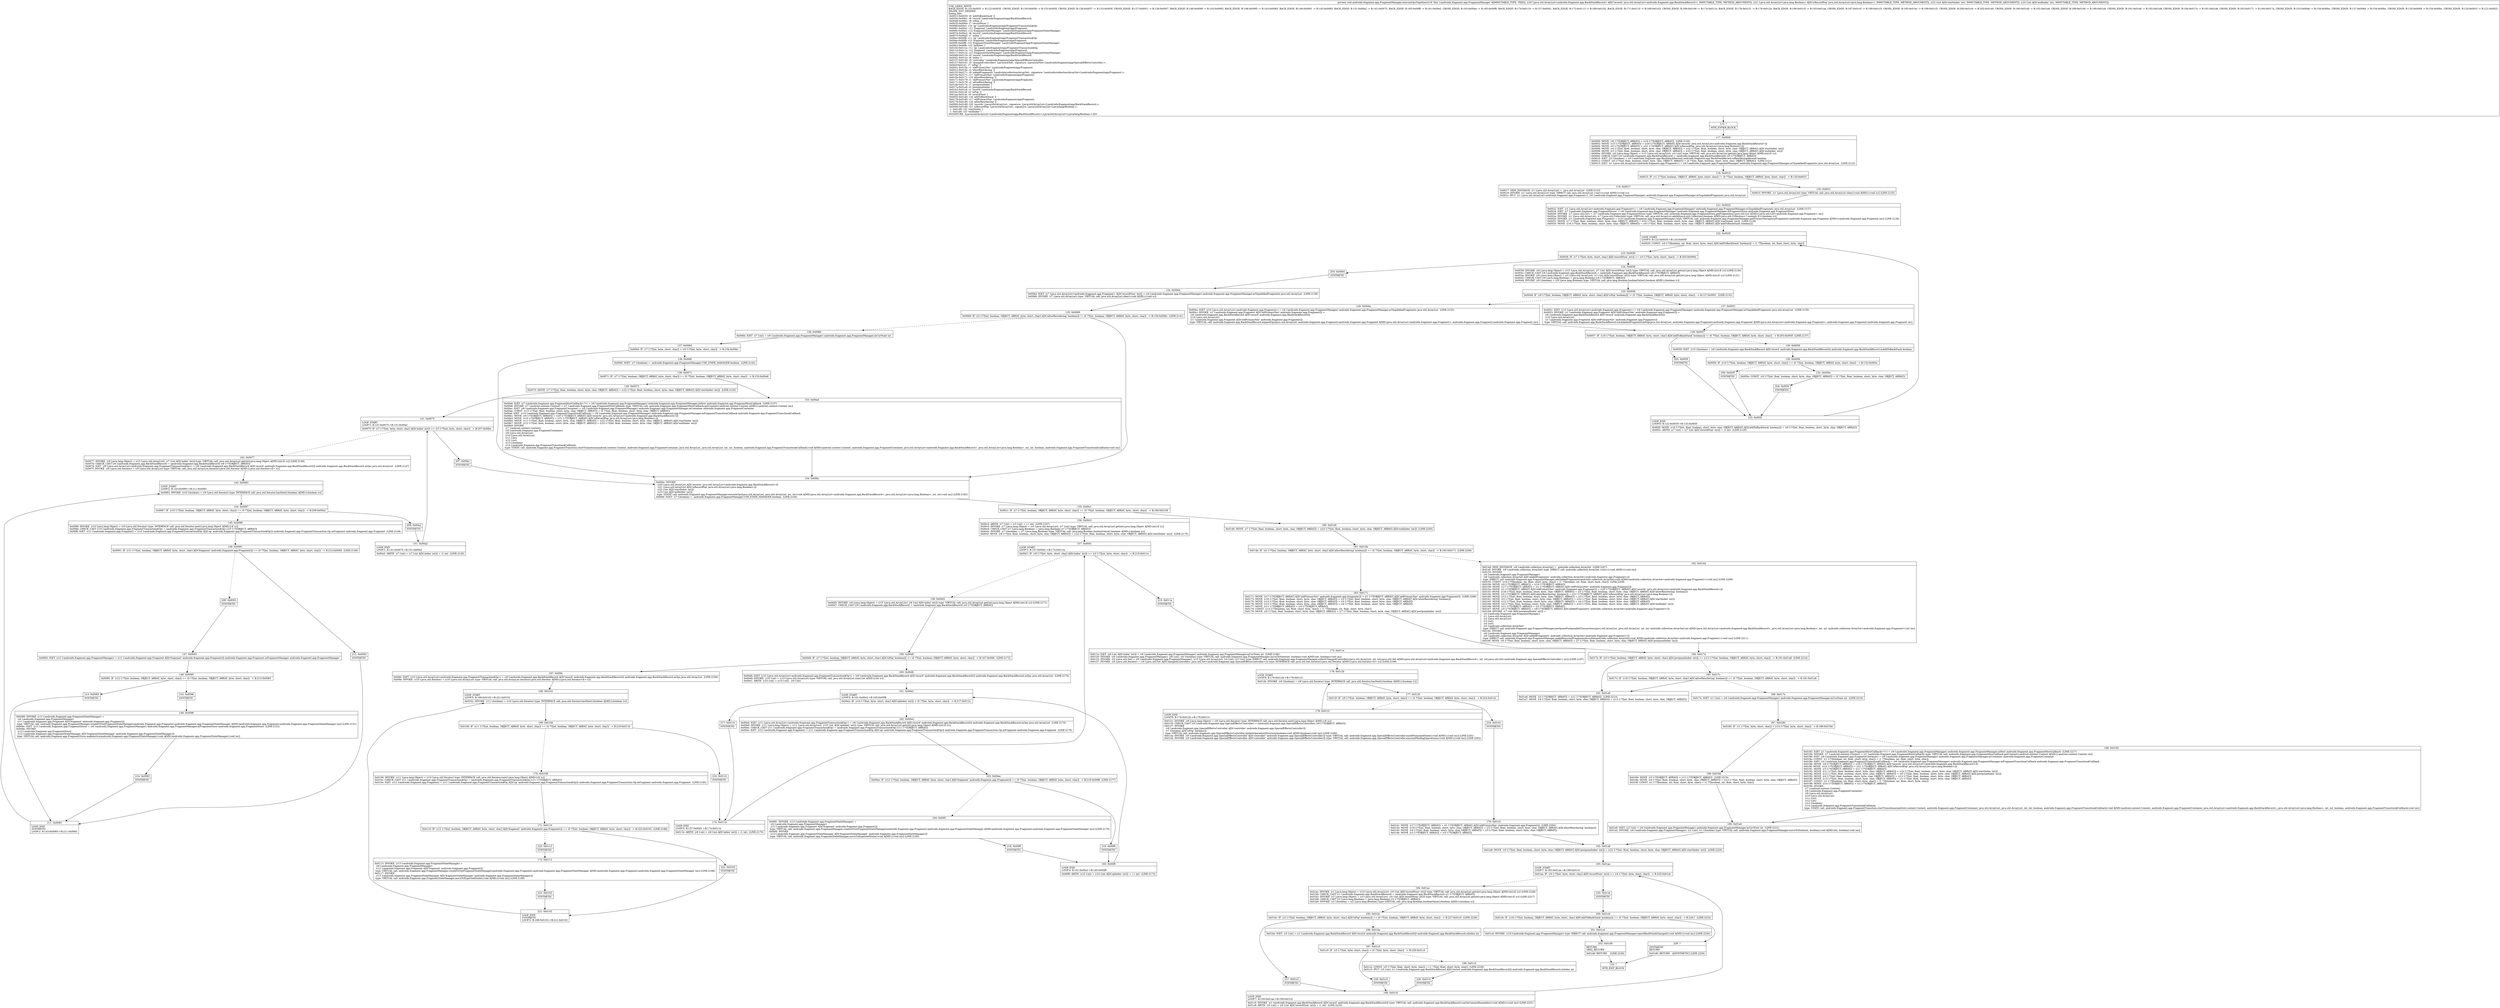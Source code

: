 digraph "CFG forandroidx.fragment.app.FragmentManager.executeOpsTogether(Ljava\/util\/ArrayList;Ljava\/util\/ArrayList;II)V" {
Node_115 [shape=record,label="{115\:\ ?|MTH_ENTER_BLOCK\l}"];
Node_117 [shape=record,label="{117\:\ 0x0000|0x0000: MOVE  (r6 I:??[OBJECT, ARRAY]) = (r19 I:??[OBJECT, ARRAY])  (LINE:2120)\l0x0002: MOVE  (r15 I:??[OBJECT, ARRAY]) = (r20 I:??[OBJECT, ARRAY] A[D('records' java.util.ArrayList\<androidx.fragment.app.BackStackRecord\>)]) \l0x0004: MOVE  (r5 I:??[OBJECT, ARRAY]) = (r21 I:??[OBJECT, ARRAY] A[D('isRecordPop' java.util.ArrayList\<java.lang.Boolean\>)]) \l0x0006: MOVE  (r4 I:??[int, float, boolean, short, byte, char, OBJECT, ARRAY]) = (r22 I:??[int, float, boolean, short, byte, char, OBJECT, ARRAY] A[D('startIndex' int)]) \l0x0008: MOVE  (r3 I:??[int, float, boolean, short, byte, char, OBJECT, ARRAY]) = (r23 I:??[int, float, boolean, short, byte, char, OBJECT, ARRAY] A[D('endIndex' int)]) \l0x000a: INVOKE  (r0 I:java.lang.Object) = (r15 I:java.util.ArrayList), (r4 I:int) type: VIRTUAL call: java.util.ArrayList.get(int):java.lang.Object A[MD:(int):E (c)]\l0x000e: CHECK_CAST (r0 I:androidx.fragment.app.BackStackRecord) = (androidx.fragment.app.BackStackRecord) (r0 I:??[OBJECT, ARRAY]) \l0x0010: IGET  (r2 I:boolean) = (r0 I:androidx.fragment.app.BackStackRecord) androidx.fragment.app.BackStackRecord.mReorderingAllowed boolean \l0x0012: CONST  (r0 I:??[int, float, boolean, short, byte, char, OBJECT, ARRAY]) = (0 ??[int, float, boolean, short, byte, char, OBJECT, ARRAY])  (LINE:2121)\l0x0013: IGET  (r1 I:java.util.ArrayList\<androidx.fragment.app.Fragment\>) = (r6 I:androidx.fragment.app.FragmentManager) androidx.fragment.app.FragmentManager.mTmpAddedFragments java.util.ArrayList  (LINE:2122)\l}"];
Node_118 [shape=record,label="{118\:\ 0x0015|0x0015: IF  (r1 I:??[int, boolean, OBJECT, ARRAY, byte, short, char]) != (0 ??[int, boolean, OBJECT, ARRAY, byte, short, char])  \-\> B:120:0x001f \l}"];
Node_119 [shape=record,label="{119\:\ 0x0017|0x0017: NEW_INSTANCE  (r1 I:java.util.ArrayList) =  java.util.ArrayList  (LINE:2123)\l0x0019: INVOKE  (r1 I:java.util.ArrayList) type: DIRECT call: java.util.ArrayList.\<init\>():void A[MD:():void (c)]\l0x001c: IPUT  (r1 I:java.util.ArrayList\<androidx.fragment.app.Fragment\>), (r6 I:androidx.fragment.app.FragmentManager) androidx.fragment.app.FragmentManager.mTmpAddedFragments java.util.ArrayList \l}"];
Node_121 [shape=record,label="{121\:\ 0x0022|0x0022: IGET  (r1 I:java.util.ArrayList\<androidx.fragment.app.Fragment\>) = (r6 I:androidx.fragment.app.FragmentManager) androidx.fragment.app.FragmentManager.mTmpAddedFragments java.util.ArrayList  (LINE:2127)\l0x0024: IGET  (r7 I:androidx.fragment.app.FragmentStore) = (r6 I:androidx.fragment.app.FragmentManager) androidx.fragment.app.FragmentManager.mFragmentStore androidx.fragment.app.FragmentStore \l0x0026: INVOKE  (r7 I:java.util.List) = (r7 I:androidx.fragment.app.FragmentStore) type: VIRTUAL call: androidx.fragment.app.FragmentStore.getFragments():java.util.List A[MD:():java.util.List\<androidx.fragment.app.Fragment\> (m)]\l0x002a: INVOKE  (r1 I:java.util.ArrayList), (r7 I:java.util.Collection) type: VIRTUAL call: java.util.ArrayList.addAll(java.util.Collection):boolean A[MD:(java.util.Collection\<? extends E\>):boolean (c)]\l0x002d: INVOKE  (r1 I:androidx.fragment.app.Fragment) = (r19 I:androidx.fragment.app.FragmentManager) type: VIRTUAL call: androidx.fragment.app.FragmentManager.getPrimaryNavigationFragment():androidx.fragment.app.Fragment A[MD:():androidx.fragment.app.Fragment (m)] (LINE:2128)\l0x0031: MOVE  (r7 I:??[int, float, boolean, short, byte, char, OBJECT, ARRAY]) = (r22 I:??[int, float, boolean, short, byte, char, OBJECT, ARRAY] A[D('startIndex' int)])  (LINE:2129)\l0x0033: MOVE  (r16 I:??[int, float, boolean, short, byte, char, OBJECT, ARRAY]) = (r0 I:??[int, float, boolean, short, byte, char, OBJECT, ARRAY] A[D('addToBackStack' boolean)]) \l}"];
Node_122 [shape=record,label="{122\:\ 0x0035|LOOP_START\lLOOP:0: B:122:0x0035\-\>B:133:0x005f\l|0x0035: CONST  (r0 I:??[boolean, int, float, short, byte, char] A[D('addToBackStack' boolean)]) = (1 ??[boolean, int, float, short, byte, char]) \l}"];
Node_123 [shape=record,label="{123\:\ 0x0036|0x0036: IF  (r7 I:??[int, byte, short, char] A[D('recordNum' int)]) \>= (r3 I:??[int, byte, short, char])  \-\> B:203:0x0064 \l}"];
Node_124 [shape=record,label="{124\:\ 0x0038|0x0038: INVOKE  (r8 I:java.lang.Object) = (r15 I:java.util.ArrayList), (r7 I:int A[D('recordNum' int)]) type: VIRTUAL call: java.util.ArrayList.get(int):java.lang.Object A[MD:(int):E (c)] (LINE:2130)\l0x003c: CHECK_CAST (r8 I:androidx.fragment.app.BackStackRecord) = (androidx.fragment.app.BackStackRecord) (r8 I:??[OBJECT, ARRAY]) \l0x003e: INVOKE  (r9 I:java.lang.Object) = (r5 I:java.util.ArrayList), (r7 I:int A[D('recordNum' int)]) type: VIRTUAL call: java.util.ArrayList.get(int):java.lang.Object A[MD:(int):E (c)] (LINE:2131)\l0x0042: CHECK_CAST (r9 I:java.lang.Boolean) = (java.lang.Boolean) (r9 I:??[OBJECT, ARRAY]) \l0x0044: INVOKE  (r9 I:boolean) = (r9 I:java.lang.Boolean) type: VIRTUAL call: java.lang.Boolean.booleanValue():boolean A[MD:():boolean (c)]\l}"];
Node_125 [shape=record,label="{125\:\ 0x0048|0x0048: IF  (r9 I:??[int, boolean, OBJECT, ARRAY, byte, short, char] A[D('isPop' boolean)]) != (0 ??[int, boolean, OBJECT, ARRAY, byte, short, char])  \-\> B:127:0x0051  (LINE:2132)\l}"];
Node_126 [shape=record,label="{126\:\ 0x004a|0x004a: IGET  (r10 I:java.util.ArrayList\<androidx.fragment.app.Fragment\>) = (r6 I:androidx.fragment.app.FragmentManager) androidx.fragment.app.FragmentManager.mTmpAddedFragments java.util.ArrayList  (LINE:2133)\l0x004c: INVOKE  (r1 I:androidx.fragment.app.Fragment A[D('oldPrimaryNav' androidx.fragment.app.Fragment)]) = \l  (r8 I:androidx.fragment.app.BackStackRecord A[D('record' androidx.fragment.app.BackStackRecord)])\l  (r10 I:java.util.ArrayList)\l  (r1 I:androidx.fragment.app.Fragment A[D('oldPrimaryNav' androidx.fragment.app.Fragment)])\l type: VIRTUAL call: androidx.fragment.app.BackStackRecord.expandOps(java.util.ArrayList, androidx.fragment.app.Fragment):androidx.fragment.app.Fragment A[MD:(java.util.ArrayList\<androidx.fragment.app.Fragment\>, androidx.fragment.app.Fragment):androidx.fragment.app.Fragment (m)]\l}"];
Node_128 [shape=record,label="{128\:\ 0x0057|0x0057: IF  (r16 I:??[int, boolean, OBJECT, ARRAY, byte, short, char] A[D('addToBackStack' boolean)]) != (0 ??[int, boolean, OBJECT, ARRAY, byte, short, char])  \-\> B:205:0x005f  (LINE:2137)\l}"];
Node_129 [shape=record,label="{129\:\ 0x0059|0x0059: IGET  (r10 I:boolean) = (r8 I:androidx.fragment.app.BackStackRecord A[D('record' androidx.fragment.app.BackStackRecord)]) androidx.fragment.app.BackStackRecord.mAddToBackStack boolean \l}"];
Node_130 [shape=record,label="{130\:\ 0x005b|0x005b: IF  (r10 I:??[int, boolean, OBJECT, ARRAY, byte, short, char]) == (0 ??[int, boolean, OBJECT, ARRAY, byte, short, char])  \-\> B:132:0x005e \l}"];
Node_132 [shape=record,label="{132\:\ 0x005e|0x005e: CONST  (r0 I:??[int, float, boolean, short, byte, char, OBJECT, ARRAY]) = (0 ??[int, float, boolean, short, byte, char, OBJECT, ARRAY]) \l}"];
Node_204 [shape=record,label="{204\:\ 0x005f|SYNTHETIC\l}"];
Node_133 [shape=record,label="{133\:\ 0x005f|LOOP_END\lLOOP:0: B:122:0x0035\-\>B:133:0x005f\l|0x005f: MOVE  (r16 I:??[int, float, boolean, short, byte, char, OBJECT, ARRAY] A[D('addToBackStack' boolean)]) = (r0 I:??[int, float, boolean, short, byte, char, OBJECT, ARRAY]) \l0x0061: ARITH  (r7 I:int) = (r7 I:int A[D('recordNum' int)]) + (1 int)  (LINE:2129)\l}"];
Node_206 [shape=record,label="{206\:\ 0x005f|SYNTHETIC\l}"];
Node_205 [shape=record,label="{205\:\ 0x005f|SYNTHETIC\l}"];
Node_127 [shape=record,label="{127\:\ 0x0051|0x0051: IGET  (r10 I:java.util.ArrayList\<androidx.fragment.app.Fragment\>) = (r6 I:androidx.fragment.app.FragmentManager) androidx.fragment.app.FragmentManager.mTmpAddedFragments java.util.ArrayList  (LINE:2135)\l0x0053: INVOKE  (r1 I:androidx.fragment.app.Fragment A[D('oldPrimaryNav' androidx.fragment.app.Fragment)]) = \l  (r8 I:androidx.fragment.app.BackStackRecord A[D('record' androidx.fragment.app.BackStackRecord)])\l  (r10 I:java.util.ArrayList)\l  (r1 I:androidx.fragment.app.Fragment A[D('oldPrimaryNav' androidx.fragment.app.Fragment)])\l type: VIRTUAL call: androidx.fragment.app.BackStackRecord.trackAddedFragmentsInPop(java.util.ArrayList, androidx.fragment.app.Fragment):androidx.fragment.app.Fragment A[MD:(java.util.ArrayList\<androidx.fragment.app.Fragment\>, androidx.fragment.app.Fragment):androidx.fragment.app.Fragment (m)]\l}"];
Node_203 [shape=record,label="{203\:\ 0x0064|SYNTHETIC\l}"];
Node_134 [shape=record,label="{134\:\ 0x0064|0x0064: IGET  (r7 I:java.util.ArrayList\<androidx.fragment.app.Fragment\> A[D('recordNum' int)]) = (r6 I:androidx.fragment.app.FragmentManager) androidx.fragment.app.FragmentManager.mTmpAddedFragments java.util.ArrayList  (LINE:2139)\l0x0066: INVOKE  (r7 I:java.util.ArrayList) type: VIRTUAL call: java.util.ArrayList.clear():void A[MD:():void (c)]\l}"];
Node_135 [shape=record,label="{135\:\ 0x0069|0x0069: IF  (r2 I:??[int, boolean, OBJECT, ARRAY, byte, short, char] A[D('allowReordering' boolean)]) != (0 ??[int, boolean, OBJECT, ARRAY, byte, short, char])  \-\> B:154:0x00bc  (LINE:2141)\l}"];
Node_136 [shape=record,label="{136\:\ 0x006b|0x006b: IGET  (r7 I:int) = (r6 I:androidx.fragment.app.FragmentManager) androidx.fragment.app.FragmentManager.mCurState int \l}"];
Node_137 [shape=record,label="{137\:\ 0x006d|0x006d: IF  (r7 I:??[int, byte, short, char]) \< (r0 I:??[int, byte, short, char])  \-\> B:154:0x00bc \l}"];
Node_138 [shape=record,label="{138\:\ 0x006f|0x006f: SGET  (r7 I:boolean) =  androidx.fragment.app.FragmentManager.USE_STATE_MANAGER boolean  (LINE:2142)\l}"];
Node_139 [shape=record,label="{139\:\ 0x0071|0x0071: IF  (r7 I:??[int, boolean, OBJECT, ARRAY, byte, short, char]) == (0 ??[int, boolean, OBJECT, ARRAY, byte, short, char])  \-\> B:153:0x00a6 \l}"];
Node_140 [shape=record,label="{140\:\ 0x0073|0x0073: MOVE  (r7 I:??[int, float, boolean, short, byte, char, OBJECT, ARRAY]) = (r22 I:??[int, float, boolean, short, byte, char, OBJECT, ARRAY] A[D('startIndex' int)])  (LINE:2145)\l}"];
Node_141 [shape=record,label="{141\:\ 0x0075|LOOP_START\lLOOP:1: B:141:0x0075\-\>B:151:0x00a2\l|0x0075: IF  (r7 I:??[int, byte, short, char] A[D('index' int)]) \>= (r3 I:??[int, byte, short, char])  \-\> B:207:0x00bc \l}"];
Node_142 [shape=record,label="{142\:\ 0x0077|0x0077: INVOKE  (r8 I:java.lang.Object) = (r15 I:java.util.ArrayList), (r7 I:int A[D('index' int)]) type: VIRTUAL call: java.util.ArrayList.get(int):java.lang.Object A[MD:(int):E (c)] (LINE:2146)\l0x007b: CHECK_CAST (r8 I:androidx.fragment.app.BackStackRecord) = (androidx.fragment.app.BackStackRecord) (r8 I:??[OBJECT, ARRAY]) \l0x007d: IGET  (r9 I:java.util.ArrayList\<androidx.fragment.app.FragmentTransaction$Op\>) = (r8 I:androidx.fragment.app.BackStackRecord A[D('record' androidx.fragment.app.BackStackRecord)]) androidx.fragment.app.BackStackRecord.mOps java.util.ArrayList  (LINE:2147)\l0x007f: INVOKE  (r9 I:java.util.Iterator) = (r9 I:java.util.ArrayList) type: VIRTUAL call: java.util.ArrayList.iterator():java.util.Iterator A[MD:():java.util.Iterator\<E\> (c)]\l}"];
Node_143 [shape=record,label="{143\:\ 0x0083|LOOP_START\lLOOP:2: B:143:0x0083\-\>B:211:0x0083\l|0x0083: INVOKE  (r10 I:boolean) = (r9 I:java.util.Iterator) type: INTERFACE call: java.util.Iterator.hasNext():boolean A[MD:():boolean (c)]\l}"];
Node_144 [shape=record,label="{144\:\ 0x0087|0x0087: IF  (r10 I:??[int, boolean, OBJECT, ARRAY, byte, short, char]) == (0 ??[int, boolean, OBJECT, ARRAY, byte, short, char])  \-\> B:209:0x00a2 \l}"];
Node_145 [shape=record,label="{145\:\ 0x0089|0x0089: INVOKE  (r10 I:java.lang.Object) = (r9 I:java.util.Iterator) type: INTERFACE call: java.util.Iterator.next():java.lang.Object A[MD:():E (c)]\l0x008d: CHECK_CAST (r10 I:androidx.fragment.app.FragmentTransaction$Op) = (androidx.fragment.app.FragmentTransaction$Op) (r10 I:??[OBJECT, ARRAY]) \l0x008f: IGET  (r11 I:androidx.fragment.app.Fragment) = (r10 I:androidx.fragment.app.FragmentTransaction$Op A[D('op' androidx.fragment.app.FragmentTransaction$Op)]) androidx.fragment.app.FragmentTransaction.Op.mFragment androidx.fragment.app.Fragment  (LINE:2148)\l}"];
Node_146 [shape=record,label="{146\:\ 0x0091|0x0091: IF  (r11 I:??[int, boolean, OBJECT, ARRAY, byte, short, char] A[D('fragment' androidx.fragment.app.Fragment)]) == (0 ??[int, boolean, OBJECT, ARRAY, byte, short, char])  \-\> B:212:0x0083  (LINE:2149)\l}"];
Node_208 [shape=record,label="{208\:\ 0x0093|SYNTHETIC\l}"];
Node_147 [shape=record,label="{147\:\ 0x0093|0x0093: IGET  (r12 I:androidx.fragment.app.FragmentManager) = (r11 I:androidx.fragment.app.Fragment A[D('fragment' androidx.fragment.app.Fragment)]) androidx.fragment.app.Fragment.mFragmentManager androidx.fragment.app.FragmentManager \l}"];
Node_148 [shape=record,label="{148\:\ 0x0095|0x0095: IF  (r12 I:??[int, boolean, OBJECT, ARRAY, byte, short, char]) == (0 ??[int, boolean, OBJECT, ARRAY, byte, short, char])  \-\> B:213:0x0083 \l}"];
Node_210 [shape=record,label="{210\:\ 0x0098|SYNTHETIC\l}"];
Node_149 [shape=record,label="{149\:\ 0x0098|0x0098: INVOKE  (r12 I:androidx.fragment.app.FragmentStateManager) = \l  (r6 I:androidx.fragment.app.FragmentManager)\l  (r11 I:androidx.fragment.app.Fragment A[D('fragment' androidx.fragment.app.Fragment)])\l type: VIRTUAL call: androidx.fragment.app.FragmentManager.createOrGetFragmentStateManager(androidx.fragment.app.Fragment):androidx.fragment.app.FragmentStateManager A[MD:(androidx.fragment.app.Fragment):androidx.fragment.app.FragmentStateManager (m)] (LINE:2151)\l0x009c: IGET  (r13 I:androidx.fragment.app.FragmentStore) = (r6 I:androidx.fragment.app.FragmentManager) androidx.fragment.app.FragmentManager.mFragmentStore androidx.fragment.app.FragmentStore  (LINE:2152)\l0x009e: INVOKE  \l  (r13 I:androidx.fragment.app.FragmentStore)\l  (r12 I:androidx.fragment.app.FragmentStateManager A[D('fragmentStateManager' androidx.fragment.app.FragmentStateManager)])\l type: VIRTUAL call: androidx.fragment.app.FragmentStore.makeActive(androidx.fragment.app.FragmentStateManager):void A[MD:(androidx.fragment.app.FragmentStateManager):void (m)]\l}"];
Node_214 [shape=record,label="{214\:\ 0x0083|SYNTHETIC\l}"];
Node_211 [shape=record,label="{211\:\ 0x0083|LOOP_END\lSYNTHETIC\lLOOP:2: B:143:0x0083\-\>B:211:0x0083\l}"];
Node_213 [shape=record,label="{213\:\ 0x0083|SYNTHETIC\l}"];
Node_212 [shape=record,label="{212\:\ 0x0083|SYNTHETIC\l}"];
Node_209 [shape=record,label="{209\:\ 0x00a2|SYNTHETIC\l}"];
Node_151 [shape=record,label="{151\:\ 0x00a2|LOOP_END\lLOOP:1: B:141:0x0075\-\>B:151:0x00a2\l|0x00a2: ARITH  (r7 I:int) = (r7 I:int A[D('index' int)]) + (1 int)  (LINE:2145)\l}"];
Node_207 [shape=record,label="{207\:\ 0x00bc|SYNTHETIC\l}"];
Node_153 [shape=record,label="{153\:\ 0x00a6|0x00a6: IGET  (r7 I:androidx.fragment.app.FragmentHostCallback\<?\>) = (r6 I:androidx.fragment.app.FragmentManager) androidx.fragment.app.FragmentManager.mHost androidx.fragment.app.FragmentHostCallback  (LINE:2157)\l0x00a8: INVOKE  (r7 I:android.content.Context) = (r7 I:androidx.fragment.app.FragmentHostCallback) type: VIRTUAL call: androidx.fragment.app.FragmentHostCallback.getContext():android.content.Context A[MD:():android.content.Context (m)]\l0x00ac: IGET  (r8 I:androidx.fragment.app.FragmentContainer) = (r6 I:androidx.fragment.app.FragmentManager) androidx.fragment.app.FragmentManager.mContainer androidx.fragment.app.FragmentContainer \l0x00ae: CONST  (r13 I:??[int, float, boolean, short, byte, char, OBJECT, ARRAY]) = (0 ??[int, float, boolean, short, byte, char, OBJECT, ARRAY]) \l0x00af: IGET  (r14 I:androidx.fragment.app.FragmentTransition$Callback) = (r6 I:androidx.fragment.app.FragmentManager) androidx.fragment.app.FragmentManager.mFragmentTransitionCallback androidx.fragment.app.FragmentTransition$Callback \l0x00b1: MOVE  (r9 I:??[OBJECT, ARRAY]) = (r20 I:??[OBJECT, ARRAY] A[D('records' java.util.ArrayList\<androidx.fragment.app.BackStackRecord\>)]) \l0x00b3: MOVE  (r10 I:??[OBJECT, ARRAY]) = (r21 I:??[OBJECT, ARRAY] A[D('isRecordPop' java.util.ArrayList\<java.lang.Boolean\>)]) \l0x00b5: MOVE  (r11 I:??[int, float, boolean, short, byte, char, OBJECT, ARRAY]) = (r22 I:??[int, float, boolean, short, byte, char, OBJECT, ARRAY] A[D('startIndex' int)]) \l0x00b7: MOVE  (r12 I:??[int, float, boolean, short, byte, char, OBJECT, ARRAY]) = (r23 I:??[int, float, boolean, short, byte, char, OBJECT, ARRAY] A[D('endIndex' int)]) \l0x00b9: INVOKE  \l  (r7 I:android.content.Context)\l  (r8 I:androidx.fragment.app.FragmentContainer)\l  (r9 I:java.util.ArrayList)\l  (r10 I:java.util.ArrayList)\l  (r11 I:int)\l  (r12 I:int)\l  (r13 I:boolean)\l  (r14 I:androidx.fragment.app.FragmentTransition$Callback)\l type: STATIC call: androidx.fragment.app.FragmentTransition.startTransitions(android.content.Context, androidx.fragment.app.FragmentContainer, java.util.ArrayList, java.util.ArrayList, int, int, boolean, androidx.fragment.app.FragmentTransition$Callback):void A[MD:(android.content.Context, androidx.fragment.app.FragmentContainer, java.util.ArrayList\<androidx.fragment.app.BackStackRecord\>, java.util.ArrayList\<java.lang.Boolean\>, int, int, boolean, androidx.fragment.app.FragmentTransition$Callback):void (m)]\l}"];
Node_154 [shape=record,label="{154\:\ 0x00bc|0x00bc: INVOKE  \l  (r20 I:java.util.ArrayList A[D('records' java.util.ArrayList\<androidx.fragment.app.BackStackRecord\>)])\l  (r21 I:java.util.ArrayList A[D('isRecordPop' java.util.ArrayList\<java.lang.Boolean\>)])\l  (r22 I:int A[D('startIndex' int)])\l  (r23 I:int A[D('endIndex' int)])\l type: STATIC call: androidx.fragment.app.FragmentManager.executeOps(java.util.ArrayList, java.util.ArrayList, int, int):void A[MD:(java.util.ArrayList\<androidx.fragment.app.BackStackRecord\>, java.util.ArrayList\<java.lang.Boolean\>, int, int):void (m)] (LINE:2162)\l0x00bf: SGET  (r7 I:boolean) =  androidx.fragment.app.FragmentManager.USE_STATE_MANAGER boolean  (LINE:2164)\l}"];
Node_155 [shape=record,label="{155\:\ 0x00c1|0x00c1: IF  (r7 I:??[int, boolean, OBJECT, ARRAY, byte, short, char]) == (0 ??[int, boolean, OBJECT, ARRAY, byte, short, char])  \-\> B:180:0x0149 \l}"];
Node_156 [shape=record,label="{156\:\ 0x00c3|0x00c3: ARITH  (r7 I:int) = (r3 I:int) + (\-1 int)  (LINE:2167)\l0x00c5: INVOKE  (r7 I:java.lang.Object) = (r5 I:java.util.ArrayList), (r7 I:int) type: VIRTUAL call: java.util.ArrayList.get(int):java.lang.Object A[MD:(int):E (c)]\l0x00c9: CHECK_CAST (r7 I:java.lang.Boolean) = (java.lang.Boolean) (r7 I:??[OBJECT, ARRAY]) \l0x00cb: INVOKE  (r7 I:boolean) = (r7 I:java.lang.Boolean) type: VIRTUAL call: java.lang.Boolean.booleanValue():boolean A[MD:():boolean (c)]\l0x00cf: MOVE  (r8 I:??[int, float, boolean, short, byte, char, OBJECT, ARRAY]) = (r22 I:??[int, float, boolean, short, byte, char, OBJECT, ARRAY] A[D('startIndex' int)])  (LINE:2170)\l}"];
Node_157 [shape=record,label="{157\:\ 0x00d1|LOOP_START\lLOOP:3: B:157:0x00d1\-\>B:174:0x011b\l|0x00d1: IF  (r8 I:??[int, byte, short, char] A[D('index' int)]) \>= (r3 I:??[int, byte, short, char])  \-\> B:215:0x011e \l}"];
Node_158 [shape=record,label="{158\:\ 0x00d3|0x00d3: INVOKE  (r9 I:java.lang.Object) = (r15 I:java.util.ArrayList), (r8 I:int A[D('index' int)]) type: VIRTUAL call: java.util.ArrayList.get(int):java.lang.Object A[MD:(int):E (c)] (LINE:2171)\l0x00d7: CHECK_CAST (r9 I:androidx.fragment.app.BackStackRecord) = (androidx.fragment.app.BackStackRecord) (r9 I:??[OBJECT, ARRAY]) \l}"];
Node_159 [shape=record,label="{159\:\ 0x00d9|0x00d9: IF  (r7 I:??[int, boolean, OBJECT, ARRAY, byte, short, char] A[D('isPop' boolean)]) == (0 ??[int, boolean, OBJECT, ARRAY, byte, short, char])  \-\> B:167:0x00fc  (LINE:2172)\l}"];
Node_160 [shape=record,label="{160\:\ 0x00db|0x00db: IGET  (r10 I:java.util.ArrayList\<androidx.fragment.app.FragmentTransaction$Op\>) = (r9 I:androidx.fragment.app.BackStackRecord A[D('record' androidx.fragment.app.BackStackRecord)]) androidx.fragment.app.BackStackRecord.mOps java.util.ArrayList  (LINE:2174)\l0x00dd: INVOKE  (r10 I:int) = (r10 I:java.util.ArrayList) type: VIRTUAL call: java.util.ArrayList.size():int A[MD:():int (c)]\l0x00e1: ARITH  (r10 I:int) = (r10 I:int) \- (r0 I:int) \l}"];
Node_161 [shape=record,label="{161\:\ 0x00e2|LOOP_START\lLOOP:4: B:161:0x00e2\-\>B:165:0x00f8\l|0x00e2: IF  (r10 I:??[int, byte, short, char] A[D('opIndex' int)]) \< (0 ??[int, byte, short, char])  \-\> B:217:0x011b \l}"];
Node_162 [shape=record,label="{162\:\ 0x00e4|0x00e4: IGET  (r11 I:java.util.ArrayList\<androidx.fragment.app.FragmentTransaction$Op\>) = (r9 I:androidx.fragment.app.BackStackRecord A[D('record' androidx.fragment.app.BackStackRecord)]) androidx.fragment.app.BackStackRecord.mOps java.util.ArrayList  (LINE:2175)\l0x00e6: INVOKE  (r11 I:java.lang.Object) = (r11 I:java.util.ArrayList), (r10 I:int A[D('opIndex' int)]) type: VIRTUAL call: java.util.ArrayList.get(int):java.lang.Object A[MD:(int):E (c)]\l0x00ea: CHECK_CAST (r11 I:androidx.fragment.app.FragmentTransaction$Op) = (androidx.fragment.app.FragmentTransaction$Op) (r11 I:??[OBJECT, ARRAY]) \l0x00ec: IGET  (r12 I:androidx.fragment.app.Fragment) = (r11 I:androidx.fragment.app.FragmentTransaction$Op A[D('op' androidx.fragment.app.FragmentTransaction$Op)]) androidx.fragment.app.FragmentTransaction.Op.mFragment androidx.fragment.app.Fragment  (LINE:2176)\l}"];
Node_163 [shape=record,label="{163\:\ 0x00ee|0x00ee: IF  (r12 I:??[int, boolean, OBJECT, ARRAY, byte, short, char] A[D('fragment' androidx.fragment.app.Fragment)]) == (0 ??[int, boolean, OBJECT, ARRAY, byte, short, char])  \-\> B:219:0x00f8  (LINE:2177)\l}"];
Node_164 [shape=record,label="{164\:\ 0x00f1|0x00f1: INVOKE  (r13 I:androidx.fragment.app.FragmentStateManager) = \l  (r6 I:androidx.fragment.app.FragmentManager)\l  (r12 I:androidx.fragment.app.Fragment A[D('fragment' androidx.fragment.app.Fragment)])\l type: VIRTUAL call: androidx.fragment.app.FragmentManager.createOrGetFragmentStateManager(androidx.fragment.app.Fragment):androidx.fragment.app.FragmentStateManager A[MD:(androidx.fragment.app.Fragment):androidx.fragment.app.FragmentStateManager (m)] (LINE:2179)\l0x00f5: INVOKE  \l  (r13 I:androidx.fragment.app.FragmentStateManager A[D('fragmentStateManager' androidx.fragment.app.FragmentStateManager)])\l type: VIRTUAL call: androidx.fragment.app.FragmentStateManager.moveToExpectedState():void A[MD:():void (m)] (LINE:2180)\l}"];
Node_218 [shape=record,label="{218\:\ 0x00f8|SYNTHETIC\l}"];
Node_165 [shape=record,label="{165\:\ 0x00f8|LOOP_END\lLOOP:4: B:161:0x00e2\-\>B:165:0x00f8\l|0x00f8: ARITH  (r10 I:int) = (r10 I:int A[D('opIndex' int)]) + (\-1 int)  (LINE:2174)\l}"];
Node_219 [shape=record,label="{219\:\ 0x00f8|SYNTHETIC\l}"];
Node_217 [shape=record,label="{217\:\ 0x011b|SYNTHETIC\l}"];
Node_174 [shape=record,label="{174\:\ 0x011b|LOOP_END\lLOOP:3: B:157:0x00d1\-\>B:174:0x011b\l|0x011b: ARITH  (r8 I:int) = (r8 I:int A[D('index' int)]) + (1 int)  (LINE:2170)\l}"];
Node_167 [shape=record,label="{167\:\ 0x00fc|0x00fc: IGET  (r10 I:java.util.ArrayList\<androidx.fragment.app.FragmentTransaction$Op\>) = (r9 I:androidx.fragment.app.BackStackRecord A[D('record' androidx.fragment.app.BackStackRecord)]) androidx.fragment.app.BackStackRecord.mOps java.util.ArrayList  (LINE:2184)\l0x00fe: INVOKE  (r10 I:java.util.Iterator) = (r10 I:java.util.ArrayList) type: VIRTUAL call: java.util.ArrayList.iterator():java.util.Iterator A[MD:():java.util.Iterator\<E\> (c)]\l}"];
Node_168 [shape=record,label="{168\:\ 0x0102|LOOP_START\lLOOP:5: B:168:0x0102\-\>B:221:0x0102\l|0x0102: INVOKE  (r11 I:boolean) = (r10 I:java.util.Iterator) type: INTERFACE call: java.util.Iterator.hasNext():boolean A[MD:():boolean (c)]\l}"];
Node_169 [shape=record,label="{169\:\ 0x0106|0x0106: IF  (r11 I:??[int, boolean, OBJECT, ARRAY, byte, short, char]) == (0 ??[int, boolean, OBJECT, ARRAY, byte, short, char])  \-\> B:216:0x011b \l}"];
Node_170 [shape=record,label="{170\:\ 0x0108|0x0108: INVOKE  (r11 I:java.lang.Object) = (r10 I:java.util.Iterator) type: INTERFACE call: java.util.Iterator.next():java.lang.Object A[MD:():E (c)]\l0x010c: CHECK_CAST (r11 I:androidx.fragment.app.FragmentTransaction$Op) = (androidx.fragment.app.FragmentTransaction$Op) (r11 I:??[OBJECT, ARRAY]) \l0x010e: IGET  (r12 I:androidx.fragment.app.Fragment) = (r11 I:androidx.fragment.app.FragmentTransaction$Op A[D('op' androidx.fragment.app.FragmentTransaction$Op)]) androidx.fragment.app.FragmentTransaction.Op.mFragment androidx.fragment.app.Fragment  (LINE:2185)\l}"];
Node_171 [shape=record,label="{171\:\ 0x0110|0x0110: IF  (r12 I:??[int, boolean, OBJECT, ARRAY, byte, short, char] A[D('fragment' androidx.fragment.app.Fragment)]) == (0 ??[int, boolean, OBJECT, ARRAY, byte, short, char])  \-\> B:222:0x0102  (LINE:2186)\l}"];
Node_220 [shape=record,label="{220\:\ 0x0113|SYNTHETIC\l}"];
Node_172 [shape=record,label="{172\:\ 0x0113|0x0113: INVOKE  (r13 I:androidx.fragment.app.FragmentStateManager) = \l  (r6 I:androidx.fragment.app.FragmentManager)\l  (r12 I:androidx.fragment.app.Fragment A[D('fragment' androidx.fragment.app.Fragment)])\l type: VIRTUAL call: androidx.fragment.app.FragmentManager.createOrGetFragmentStateManager(androidx.fragment.app.Fragment):androidx.fragment.app.FragmentStateManager A[MD:(androidx.fragment.app.Fragment):androidx.fragment.app.FragmentStateManager (m)] (LINE:2188)\l0x0117: INVOKE  \l  (r13 I:androidx.fragment.app.FragmentStateManager A[D('fragmentStateManager' androidx.fragment.app.FragmentStateManager)])\l type: VIRTUAL call: androidx.fragment.app.FragmentStateManager.moveToExpectedState():void A[MD:():void (m)] (LINE:2189)\l}"];
Node_223 [shape=record,label="{223\:\ 0x0102|SYNTHETIC\l}"];
Node_221 [shape=record,label="{221\:\ 0x0102|LOOP_END\lSYNTHETIC\lLOOP:5: B:168:0x0102\-\>B:221:0x0102\l}"];
Node_222 [shape=record,label="{222\:\ 0x0102|SYNTHETIC\l}"];
Node_216 [shape=record,label="{216\:\ 0x011b|SYNTHETIC\l}"];
Node_215 [shape=record,label="{215\:\ 0x011e|SYNTHETIC\l}"];
Node_175 [shape=record,label="{175\:\ 0x011e|0x011e: IGET  (r8 I:int A[D('index' int)]) = (r6 I:androidx.fragment.app.FragmentManager) androidx.fragment.app.FragmentManager.mCurState int  (LINE:2196)\l0x0120: INVOKE  (r6 I:androidx.fragment.app.FragmentManager), (r8 I:int), (r0 I:boolean) type: VIRTUAL call: androidx.fragment.app.FragmentManager.moveToState(int, boolean):void A[MD:(int, boolean):void (m)]\l0x0123: INVOKE  (r0 I:java.util.Set) = (r6 I:androidx.fragment.app.FragmentManager), (r15 I:java.util.ArrayList), (r4 I:int), (r3 I:int) type: DIRECT call: androidx.fragment.app.FragmentManager.collectChangedControllers(java.util.ArrayList, int, int):java.util.Set A[MD:(java.util.ArrayList\<androidx.fragment.app.BackStackRecord\>, int, int):java.util.Set\<androidx.fragment.app.SpecialEffectsController\> (m)] (LINE:2197)\l0x0127: INVOKE  (r8 I:java.util.Iterator) = (r0 I:java.util.Set A[D('changedControllers' java.util.Set\<androidx.fragment.app.SpecialEffectsController\>)]) type: INTERFACE call: java.util.Set.iterator():java.util.Iterator A[MD:():java.util.Iterator\<E\> (c)] (LINE:2199)\l}"];
Node_176 [shape=record,label="{176\:\ 0x012b|LOOP_START\lLOOP:6: B:176:0x012b\-\>B:178:0x0131\l|0x012b: INVOKE  (r9 I:boolean) = (r8 I:java.util.Iterator) type: INTERFACE call: java.util.Iterator.hasNext():boolean A[MD:():boolean (c)]\l}"];
Node_177 [shape=record,label="{177\:\ 0x012f|0x012f: IF  (r9 I:??[int, boolean, OBJECT, ARRAY, byte, short, char]) == (0 ??[int, boolean, OBJECT, ARRAY, byte, short, char])  \-\> B:224:0x0141 \l}"];
Node_178 [shape=record,label="{178\:\ 0x0131|LOOP_END\lLOOP:6: B:176:0x012b\-\>B:178:0x0131\l|0x0131: INVOKE  (r9 I:java.lang.Object) = (r8 I:java.util.Iterator) type: INTERFACE call: java.util.Iterator.next():java.lang.Object A[MD:():E (c)]\l0x0135: CHECK_CAST (r9 I:androidx.fragment.app.SpecialEffectsController) = (androidx.fragment.app.SpecialEffectsController) (r9 I:??[OBJECT, ARRAY]) \l0x0137: INVOKE  \l  (r9 I:androidx.fragment.app.SpecialEffectsController A[D('controller' androidx.fragment.app.SpecialEffectsController)])\l  (r7 I:boolean A[D('isPop' boolean)])\l type: VIRTUAL call: androidx.fragment.app.SpecialEffectsController.updateOperationDirection(boolean):void A[MD:(boolean):void (m)] (LINE:2200)\l0x013a: INVOKE  (r9 I:androidx.fragment.app.SpecialEffectsController A[D('controller' androidx.fragment.app.SpecialEffectsController)]) type: VIRTUAL call: androidx.fragment.app.SpecialEffectsController.markPostponedState():void A[MD:():void (m)] (LINE:2201)\l0x013d: INVOKE  (r9 I:androidx.fragment.app.SpecialEffectsController A[D('controller' androidx.fragment.app.SpecialEffectsController)]) type: VIRTUAL call: androidx.fragment.app.SpecialEffectsController.executePendingOperations():void A[MD:():void (m)] (LINE:2202)\l}"];
Node_224 [shape=record,label="{224\:\ 0x0141|SYNTHETIC\l}"];
Node_179 [shape=record,label="{179\:\ 0x0141|0x0141: MOVE  (r17 I:??[OBJECT, ARRAY]) = (r1 I:??[OBJECT, ARRAY] A[D('oldPrimaryNav' androidx.fragment.app.Fragment)])  (LINE:2204)\l0x0143: MOVE  (r18 I:??[int, float, boolean, short, byte, char, OBJECT, ARRAY]) = (r2 I:??[int, float, boolean, short, byte, char, OBJECT, ARRAY] A[D('allowReordering' boolean)]) \l0x0145: MOVE  (r4 I:??[int, float, boolean, short, byte, char, OBJECT, ARRAY]) = (r3 I:??[int, float, boolean, short, byte, char, OBJECT, ARRAY]) \l0x0146: MOVE  (r3 I:??[OBJECT, ARRAY]) = (r5 I:??[OBJECT, ARRAY]) \l}"];
Node_192 [shape=record,label="{192\:\ 0x01a8|0x01a8: MOVE  (r0 I:??[int, float, boolean, short, byte, char, OBJECT, ARRAY] A[D('postponeIndex' int)]) = (r22 I:??[int, float, boolean, short, byte, char, OBJECT, ARRAY] A[D('startIndex' int)])  (LINE:2225)\l}"];
Node_193 [shape=record,label="{193\:\ 0x01aa|LOOP_START\lLOOP:7: B:193:0x01aa\-\>B:199:0x01c5\l|0x01aa: IF  (r0 I:??[int, byte, short, char] A[D('recordNum' int)]) \>= (r4 I:??[int, byte, short, char])  \-\> B:225:0x01cb \l}"];
Node_194 [shape=record,label="{194\:\ 0x01ac|0x01ac: INVOKE  (r1 I:java.lang.Object) = (r15 I:java.util.ArrayList), (r0 I:int A[D('recordNum' int)]) type: VIRTUAL call: java.util.ArrayList.get(int):java.lang.Object A[MD:(int):E (c)] (LINE:2226)\l0x01b0: CHECK_CAST (r1 I:androidx.fragment.app.BackStackRecord) = (androidx.fragment.app.BackStackRecord) (r1 I:??[OBJECT, ARRAY]) \l0x01b2: INVOKE  (r2 I:java.lang.Object) = (r3 I:java.util.ArrayList), (r0 I:int A[D('recordNum' int)]) type: VIRTUAL call: java.util.ArrayList.get(int):java.lang.Object A[MD:(int):E (c)] (LINE:2227)\l0x01b6: CHECK_CAST (r2 I:java.lang.Boolean) = (java.lang.Boolean) (r2 I:??[OBJECT, ARRAY]) \l0x01b8: INVOKE  (r2 I:boolean) = (r2 I:java.lang.Boolean) type: VIRTUAL call: java.lang.Boolean.booleanValue():boolean A[MD:():boolean (c)]\l}"];
Node_195 [shape=record,label="{195\:\ 0x01bc|0x01bc: IF  (r2 I:??[int, boolean, OBJECT, ARRAY, byte, short, char] A[D('isPop' boolean)]) == (0 ??[int, boolean, OBJECT, ARRAY, byte, short, char])  \-\> B:227:0x01c5  (LINE:2228)\l}"];
Node_196 [shape=record,label="{196\:\ 0x01be|0x01be: IGET  (r5 I:int) = (r1 I:androidx.fragment.app.BackStackRecord A[D('record' androidx.fragment.app.BackStackRecord)]) androidx.fragment.app.BackStackRecord.mIndex int \l}"];
Node_197 [shape=record,label="{197\:\ 0x01c0|0x01c0: IF  (r5 I:??[int, byte, short, char]) \< (0 ??[int, byte, short, char])  \-\> B:228:0x01c5 \l}"];
Node_198 [shape=record,label="{198\:\ 0x01c2|0x01c2: CONST  (r5 I:??[int, float, short, byte, char]) = (\-1 ??[int, float, short, byte, char])  (LINE:2229)\l0x01c3: IPUT  (r5 I:int), (r1 I:androidx.fragment.app.BackStackRecord A[D('record' androidx.fragment.app.BackStackRecord)]) androidx.fragment.app.BackStackRecord.mIndex int \l}"];
Node_226 [shape=record,label="{226\:\ 0x01c5|SYNTHETIC\l}"];
Node_199 [shape=record,label="{199\:\ 0x01c5|LOOP_END\lLOOP:7: B:193:0x01aa\-\>B:199:0x01c5\l|0x01c5: INVOKE  (r1 I:androidx.fragment.app.BackStackRecord A[D('record' androidx.fragment.app.BackStackRecord)]) type: VIRTUAL call: androidx.fragment.app.BackStackRecord.runOnCommitRunnables():void A[MD:():void (m)] (LINE:2231)\l0x01c8: ARITH  (r0 I:int) = (r0 I:int A[D('recordNum' int)]) + (1 int)  (LINE:2225)\l}"];
Node_228 [shape=record,label="{228\:\ 0x01c5|SYNTHETIC\l}"];
Node_227 [shape=record,label="{227\:\ 0x01c5|SYNTHETIC\l}"];
Node_225 [shape=record,label="{225\:\ 0x01cb|SYNTHETIC\l}"];
Node_200 [shape=record,label="{200\:\ 0x01cb|0x01cb: IF  (r16 I:??[int, boolean, OBJECT, ARRAY, byte, short, char] A[D('addToBackStack' boolean)]) == (0 ??[int, boolean, OBJECT, ARRAY, byte, short, char])  \-\> B:229:?  (LINE:2233)\l}"];
Node_201 [shape=record,label="{201\:\ 0x01cd|0x01cd: INVOKE  (r19 I:androidx.fragment.app.FragmentManager) type: DIRECT call: androidx.fragment.app.FragmentManager.reportBackStackChanged():void A[MD:():void (m)] (LINE:2234)\l}"];
Node_202 [shape=record,label="{202\:\ 0x01d0|RETURN\lORIG_RETURN\l|0x01d0: RETURN    (LINE:2236)\l}"];
Node_116 [shape=record,label="{116\:\ ?|MTH_EXIT_BLOCK\l}"];
Node_229 [shape=record,label="{229\:\ ?|SYNTHETIC\lRETURN\l|0x01d0: RETURN   A[SYNTHETIC] (LINE:2236)\l}"];
Node_180 [shape=record,label="{180\:\ 0x0149|0x0149: MOVE  (r7 I:??[int, float, boolean, short, byte, char, OBJECT, ARRAY]) = (r23 I:??[int, float, boolean, short, byte, char, OBJECT, ARRAY] A[D('endIndex' int)])  (LINE:2205)\l}"];
Node_181 [shape=record,label="{181\:\ 0x014b|0x014b: IF  (r2 I:??[int, boolean, OBJECT, ARRAY, byte, short, char] A[D('allowReordering' boolean)]) == (0 ??[int, boolean, OBJECT, ARRAY, byte, short, char])  \-\> B:183:0x0171  (LINE:2206)\l}"];
Node_182 [shape=record,label="{182\:\ 0x014d|0x014d: NEW_INSTANCE  (r8 I:androidx.collection.ArraySet) =  androidx.collection.ArraySet  (LINE:2207)\l0x014f: INVOKE  (r8 I:androidx.collection.ArraySet) type: DIRECT call: androidx.collection.ArraySet.\<init\>():void A[MD:():void (m)]\l0x0152: INVOKE  \l  (r6 I:androidx.fragment.app.FragmentManager)\l  (r8 I:androidx.collection.ArraySet A[D('addedFragments' androidx.collection.ArraySet\<androidx.fragment.app.Fragment\>)])\l type: DIRECT call: androidx.fragment.app.FragmentManager.addAddedFragments(androidx.collection.ArraySet):void A[MD:(androidx.collection.ArraySet\<androidx.fragment.app.Fragment\>):void (m)] (LINE:2208)\l0x0155: CONST  (r14 I:??[boolean, int, float, short, byte, char]) = (1 ??[boolean, int, float, short, byte, char])  (LINE:2209)\l0x0156: MOVE  (r0 I:??[OBJECT, ARRAY]) = (r19 I:??[OBJECT, ARRAY]) \l0x0158: MOVE  (r17 I:??[OBJECT, ARRAY]) = (r1 I:??[OBJECT, ARRAY] A[D('oldPrimaryNav' androidx.fragment.app.Fragment)]) \l0x015a: MOVE  (r1 I:??[OBJECT, ARRAY] A[D('oldPrimaryNav' androidx.fragment.app.Fragment)]) = (r20 I:??[OBJECT, ARRAY] A[D('records' java.util.ArrayList\<androidx.fragment.app.BackStackRecord\>)]) \l0x015c: MOVE  (r18 I:??[int, float, boolean, short, byte, char, OBJECT, ARRAY]) = (r2 I:??[int, float, boolean, short, byte, char, OBJECT, ARRAY] A[D('allowReordering' boolean)]) \l0x015e: MOVE  (r2 I:??[OBJECT, ARRAY] A[D('allowReordering' boolean)]) = (r21 I:??[OBJECT, ARRAY] A[D('isRecordPop' java.util.ArrayList\<java.lang.Boolean\>)]) \l0x0160: MOVE  (r13 I:??[int, float, boolean, short, byte, char, OBJECT, ARRAY]) = (r3 I:??[int, float, boolean, short, byte, char, OBJECT, ARRAY]) \l0x0161: MOVE  (r3 I:??[int, float, boolean, short, byte, char, OBJECT, ARRAY]) = (r22 I:??[int, float, boolean, short, byte, char, OBJECT, ARRAY] A[D('startIndex' int)]) \l0x0163: MOVE  (r12 I:??[int, float, boolean, short, byte, char, OBJECT, ARRAY]) = (r4 I:??[int, float, boolean, short, byte, char, OBJECT, ARRAY]) \l0x0164: MOVE  (r4 I:??[int, float, boolean, short, byte, char, OBJECT, ARRAY]) = (r23 I:??[int, float, boolean, short, byte, char, OBJECT, ARRAY] A[D('endIndex' int)]) \l0x0166: MOVE  (r11 I:??[OBJECT, ARRAY]) = (r5 I:??[OBJECT, ARRAY]) \l0x0167: MOVE  (r5 I:??[OBJECT, ARRAY]) = (r8 I:??[OBJECT, ARRAY] A[D('addedFragments' androidx.collection.ArraySet\<androidx.fragment.app.Fragment\>)]) \l0x0168: INVOKE  (r7 I:int A[D('postponeIndex' int)]) = \l  (r0 I:androidx.fragment.app.FragmentManager)\l  (r1 I:java.util.ArrayList)\l  (r2 I:java.util.ArrayList)\l  (r3 I:int)\l  (r4 I:int)\l  (r5 I:androidx.collection.ArraySet)\l type: DIRECT call: androidx.fragment.app.FragmentManager.postponePostponableTransactions(java.util.ArrayList, java.util.ArrayList, int, int, androidx.collection.ArraySet):int A[MD:(java.util.ArrayList\<androidx.fragment.app.BackStackRecord\>, java.util.ArrayList\<java.lang.Boolean\>, int, int, androidx.collection.ArraySet\<androidx.fragment.app.Fragment\>):int (m)]\l0x016c: INVOKE  \l  (r6 I:androidx.fragment.app.FragmentManager)\l  (r8 I:androidx.collection.ArraySet A[D('addedFragments' androidx.collection.ArraySet\<androidx.fragment.app.Fragment\>)])\l type: DIRECT call: androidx.fragment.app.FragmentManager.makeRemovedFragmentsInvisible(androidx.collection.ArraySet):void A[MD:(androidx.collection.ArraySet\<androidx.fragment.app.Fragment\>):void (m)] (LINE:2211)\l0x016f: MOVE  (r0 I:??[int, float, boolean, short, byte, char, OBJECT, ARRAY]) = (r7 I:??[int, float, boolean, short, byte, char, OBJECT, ARRAY] A[D('postponeIndex' int)]) \l}"];
Node_184 [shape=record,label="{184\:\ 0x017a|0x017a: IF  (r0 I:??[int, boolean, OBJECT, ARRAY, byte, short, char] A[D('postponeIndex' int)]) == (r12 I:??[int, boolean, OBJECT, ARRAY, byte, short, char])  \-\> B:191:0x01a6  (LINE:2214)\l}"];
Node_185 [shape=record,label="{185\:\ 0x017c|0x017c: IF  (r18 I:??[int, boolean, OBJECT, ARRAY, byte, short, char] A[D('allowReordering' boolean)]) == (0 ??[int, boolean, OBJECT, ARRAY, byte, short, char])  \-\> B:191:0x01a6 \l}"];
Node_186 [shape=record,label="{186\:\ 0x017e|0x017e: IGET  (r1 I:int) = (r6 I:androidx.fragment.app.FragmentManager) androidx.fragment.app.FragmentManager.mCurState int  (LINE:2216)\l}"];
Node_187 [shape=record,label="{187\:\ 0x0180|0x0180: IF  (r1 I:??[int, byte, short, char]) \< (r14 I:??[int, byte, short, char])  \-\> B:189:0x019d \l}"];
Node_188 [shape=record,label="{188\:\ 0x0182|0x0182: IGET  (r1 I:androidx.fragment.app.FragmentHostCallback\<?\>) = (r6 I:androidx.fragment.app.FragmentManager) androidx.fragment.app.FragmentManager.mHost androidx.fragment.app.FragmentHostCallback  (LINE:2217)\l0x0184: INVOKE  (r7 I:android.content.Context) = (r1 I:androidx.fragment.app.FragmentHostCallback) type: VIRTUAL call: androidx.fragment.app.FragmentHostCallback.getContext():android.content.Context A[MD:():android.content.Context (m)]\l0x0188: IGET  (r8 I:androidx.fragment.app.FragmentContainer) = (r6 I:androidx.fragment.app.FragmentManager) androidx.fragment.app.FragmentManager.mContainer androidx.fragment.app.FragmentContainer \l0x018a: CONST  (r1 I:??[boolean, int, float, short, byte, char]) = (1 ??[boolean, int, float, short, byte, char]) \l0x018b: IGET  (r2 I:androidx.fragment.app.FragmentTransition$Callback) = (r6 I:androidx.fragment.app.FragmentManager) androidx.fragment.app.FragmentManager.mFragmentTransitionCallback androidx.fragment.app.FragmentTransition$Callback \l0x018d: MOVE  (r9 I:??[OBJECT, ARRAY]) = (r20 I:??[OBJECT, ARRAY] A[D('records' java.util.ArrayList\<androidx.fragment.app.BackStackRecord\>)]) \l0x018f: MOVE  (r10 I:??[OBJECT, ARRAY]) = (r21 I:??[OBJECT, ARRAY] A[D('isRecordPop' java.util.ArrayList\<java.lang.Boolean\>)]) \l0x0191: MOVE  (r3 I:??[OBJECT, ARRAY]) = (r11 I:??[OBJECT, ARRAY]) \l0x0192: MOVE  (r11 I:??[int, float, boolean, short, byte, char, OBJECT, ARRAY]) = (r22 I:??[int, float, boolean, short, byte, char, OBJECT, ARRAY] A[D('startIndex' int)]) \l0x0194: MOVE  (r12 I:??[int, float, boolean, short, byte, char, OBJECT, ARRAY]) = (r0 I:??[int, float, boolean, short, byte, char, OBJECT, ARRAY] A[D('postponeIndex' int)]) \l0x0195: MOVE  (r4 I:??[int, float, boolean, short, byte, char, OBJECT, ARRAY]) = (r13 I:??[int, float, boolean, short, byte, char, OBJECT, ARRAY]) \l0x0196: MOVE  (r13 I:??[int, float, boolean, short, byte, char, OBJECT, ARRAY]) = (r1 I:??[int, float, boolean, short, byte, char, OBJECT, ARRAY]) \l0x0197: CONST  (r1 I:??[boolean, int, float, short, byte, char]) = (1 ??[boolean, int, float, short, byte, char]) \l0x0198: MOVE  (r14 I:??[OBJECT, ARRAY]) = (r2 I:??[OBJECT, ARRAY]) \l0x0199: INVOKE  \l  (r7 I:android.content.Context)\l  (r8 I:androidx.fragment.app.FragmentContainer)\l  (r9 I:java.util.ArrayList)\l  (r10 I:java.util.ArrayList)\l  (r11 I:int)\l  (r12 I:int)\l  (r13 I:boolean)\l  (r14 I:androidx.fragment.app.FragmentTransition$Callback)\l type: STATIC call: androidx.fragment.app.FragmentTransition.startTransitions(android.content.Context, androidx.fragment.app.FragmentContainer, java.util.ArrayList, java.util.ArrayList, int, int, boolean, androidx.fragment.app.FragmentTransition$Callback):void A[MD:(android.content.Context, androidx.fragment.app.FragmentContainer, java.util.ArrayList\<androidx.fragment.app.BackStackRecord\>, java.util.ArrayList\<java.lang.Boolean\>, int, int, boolean, androidx.fragment.app.FragmentTransition$Callback):void (m)]\l}"];
Node_190 [shape=record,label="{190\:\ 0x01a0|0x01a0: IGET  (r2 I:int) = (r6 I:androidx.fragment.app.FragmentManager) androidx.fragment.app.FragmentManager.mCurState int  (LINE:2221)\l0x01a2: INVOKE  (r6 I:androidx.fragment.app.FragmentManager), (r2 I:int), (r1 I:boolean) type: VIRTUAL call: androidx.fragment.app.FragmentManager.moveToState(int, boolean):void A[MD:(int, boolean):void (m)]\l}"];
Node_189 [shape=record,label="{189\:\ 0x019d|0x019d: MOVE  (r3 I:??[OBJECT, ARRAY]) = (r11 I:??[OBJECT, ARRAY])  (LINE:2216)\l0x019e: MOVE  (r4 I:??[int, float, boolean, short, byte, char, OBJECT, ARRAY]) = (r13 I:??[int, float, boolean, short, byte, char, OBJECT, ARRAY]) \l0x019f: CONST  (r1 I:??[boolean, int, float, short, byte, char]) = (1 ??[boolean, int, float, short, byte, char]) \l}"];
Node_191 [shape=record,label="{191\:\ 0x01a6|0x01a6: MOVE  (r3 I:??[OBJECT, ARRAY]) = (r11 I:??[OBJECT, ARRAY])  (LINE:2214)\l0x01a7: MOVE  (r4 I:??[int, float, boolean, short, byte, char, OBJECT, ARRAY]) = (r13 I:??[int, float, boolean, short, byte, char, OBJECT, ARRAY]) \l}"];
Node_183 [shape=record,label="{183\:\ 0x0171|0x0171: MOVE  (r17 I:??[OBJECT, ARRAY] A[D('oldPrimaryNav' androidx.fragment.app.Fragment)]) = (r1 I:??[OBJECT, ARRAY] A[D('oldPrimaryNav' androidx.fragment.app.Fragment)])  (LINE:2206)\l0x0173: MOVE  (r18 I:??[int, float, boolean, short, byte, char, OBJECT, ARRAY]) = (r2 I:??[int, float, boolean, short, byte, char, OBJECT, ARRAY] A[D('allowReordering' boolean)]) \l0x0175: MOVE  (r13 I:??[int, float, boolean, short, byte, char, OBJECT, ARRAY]) = (r3 I:??[int, float, boolean, short, byte, char, OBJECT, ARRAY]) \l0x0176: MOVE  (r12 I:??[int, float, boolean, short, byte, char, OBJECT, ARRAY]) = (r4 I:??[int, float, boolean, short, byte, char, OBJECT, ARRAY]) \l0x0177: MOVE  (r11 I:??[OBJECT, ARRAY]) = (r5 I:??[OBJECT, ARRAY]) \l0x0178: CONST  (r14 I:??[boolean, int, float, short, byte, char]) = (1 ??[boolean, int, float, short, byte, char]) \l0x0179: MOVE  (r0 I:??[int, float, boolean, short, byte, char, OBJECT, ARRAY]) = (r7 I:??[int, float, boolean, short, byte, char, OBJECT, ARRAY] A[D('postponeIndex' int)]) \l}"];
Node_120 [shape=record,label="{120\:\ 0x001f|0x001f: INVOKE  (r1 I:java.util.ArrayList) type: VIRTUAL call: java.util.ArrayList.clear():void A[MD:():void (c)] (LINE:2125)\l}"];
MethodNode[shape=record,label="{private void androidx.fragment.app.FragmentManager.executeOpsTogether((r19 'this' I:androidx.fragment.app.FragmentManager A[IMMUTABLE_TYPE, THIS]), (r20 I:java.util.ArrayList\<androidx.fragment.app.BackStackRecord\> A[D('records' java.util.ArrayList\<androidx.fragment.app.BackStackRecord\>), IMMUTABLE_TYPE, METHOD_ARGUMENT]), (r21 I:java.util.ArrayList\<java.lang.Boolean\> A[D('isRecordPop' java.util.ArrayList\<java.lang.Boolean\>), IMMUTABLE_TYPE, METHOD_ARGUMENT]), (r22 I:int A[D('startIndex' int), IMMUTABLE_TYPE, METHOD_ARGUMENT]), (r23 I:int A[D('endIndex' int), IMMUTABLE_TYPE, METHOD_ARGUMENT]))  | USE_LINES_HINTS\lBACK_EDGE: B:133:0x005f \-\> B:122:0x0035, CROSS_EDGE: B:130:0x005b \-\> B:133:0x005f, CROSS_EDGE: B:128:0x0057 \-\> B:133:0x005f, CROSS_EDGE: B:127:0x0051 \-\> B:128:0x0057, BACK_EDGE: B:149:0x0098 \-\> B:143:0x0083, BACK_EDGE: B:148:0x0095 \-\> B:143:0x0083, BACK_EDGE: B:146:0x0091 \-\> B:143:0x0083, BACK_EDGE: B:151:0x00a2 \-\> B:141:0x0075, BACK_EDGE: B:165:0x00f8 \-\> B:161:0x00e2, CROSS_EDGE: B:163:0x00ee \-\> B:165:0x00f8, BACK_EDGE: B:174:0x011b \-\> B:157:0x00d1, BACK_EDGE: B:172:0x0113 \-\> B:168:0x0102, BACK_EDGE: B:171:0x0110 \-\> B:168:0x0102, CROSS_EDGE: B:169:0x0106 \-\> B:174:0x011b, BACK_EDGE: B:178:0x0131 \-\> B:176:0x012b, BACK_EDGE: B:199:0x01c5 \-\> B:193:0x01aa, CROSS_EDGE: B:197:0x01c0 \-\> B:199:0x01c5, CROSS_EDGE: B:195:0x01bc \-\> B:199:0x01c5, CROSS_EDGE: B:200:0x01cb \-\> B:202:0x01d0, CROSS_EDGE: B:190:0x01a0 \-\> B:192:0x01a8, CROSS_EDGE: B:189:0x019d \-\> B:190:0x01a0, CROSS_EDGE: B:191:0x01a6 \-\> B:192:0x01a8, CROSS_EDGE: B:184:0x017a \-\> B:191:0x01a6, CROSS_EDGE: B:183:0x0171 \-\> B:184:0x017a, CROSS_EDGE: B:153:0x00a6 \-\> B:154:0x00bc, CROSS_EDGE: B:137:0x006d \-\> B:154:0x00bc, CROSS_EDGE: B:135:0x0069 \-\> B:154:0x00bc, CROSS_EDGE: B:120:0x001f \-\> B:121:0x0022\lINLINE_NOT_NEEDED\lDebug Info:\l  0x0013\-0x0035: r0 'addToBackStack' Z\l  0x003e\-0x0061: r8 'record' Landroidx\/fragment\/app\/BackStackRecord;\l  0x0048\-0x0061: r9 'isPop' Z\l  0x0035\-0x0064: r7 'recordNum' I\l  0x008f\-0x00a1: r10 'op' Landroidx\/fragment\/app\/FragmentTransaction$Op;\l  0x0091\-0x00a1: r11 'fragment' Landroidx\/fragment\/app\/Fragment;\l  0x009c\-0x00a1: r12 'fragmentStateManager' Landroidx\/fragment\/app\/FragmentStateManager;\l  0x007d\-0x00a2: r8 'record' Landroidx\/fragment\/app\/BackStackRecord;\l  0x0075\-0x00a5: r7 'index' I\l  0x00ec\-0x00f8: r11 'op' Landroidx\/fragment\/app\/FragmentTransaction$Op;\l  0x00ee\-0x00f8: r12 'fragment' Landroidx\/fragment\/app\/Fragment;\l  0x00f5\-0x00f8: r13 'fragmentStateManager' Landroidx\/fragment\/app\/FragmentStateManager;\l  0x00e2\-0x00fb: r10 'opIndex' I\l  0x010e\-0x011a: r11 'op' Landroidx\/fragment\/app\/FragmentTransaction$Op;\l  0x0110\-0x011a: r12 'fragment' Landroidx\/fragment\/app\/Fragment;\l  0x0117\-0x011a: r13 'fragmentStateManager' Landroidx\/fragment\/app\/FragmentStateManager;\l  0x00d9\-0x011b: r9 'record' Landroidx\/fragment\/app\/BackStackRecord;\l  0x00d1\-0x011e: r8 'index' I\l  0x0137\-0x0140: r9 'controller' Landroidx\/fragment\/app\/SpecialEffectsController;\l  0x0127\-0x0141: r0 'changedControllers' Ljava\/util\/Set;, signature: Ljava\/util\/Set\<Landroidx\/fragment\/app\/SpecialEffectsController;\>;\l  0x00cf\-0x0141: r7 'isPop' Z\l  0x0031\-0x015a: r1 'oldPrimaryNav' Landroidx\/fragment\/app\/Fragment;\l  0x0012\-0x015e: r2 'allowReordering' Z\l  0x0152\-0x0171: r8 'addedFragments' Landroidx\/collection\/ArraySet;, signature: Landroidx\/collection\/ArraySet\<Landroidx\/fragment\/app\/Fragment;\>;\l  0x015a\-0x0171: r17 'oldPrimaryNav' Landroidx\/fragment\/app\/Fragment;\l  0x015e\-0x0171: r18 'allowReordering' Z\l  0x0171\-0x0179: r1 'oldPrimaryNav' Landroidx\/fragment\/app\/Fragment;\l  0x0171\-0x0179: r2 'allowReordering' Z\l  0x014b\-0x017a: r7 'postponeIndex' I\l  0x017a\-0x01a8: r0 'postponeIndex' I\l  0x01b2\-0x01c8: r1 'record' Landroidx\/fragment\/app\/BackStackRecord;\l  0x01bc\-0x01c8: r2 'isPop' Z\l  0x01aa\-0x01cb: r0 'recordNum' I\l  0x0035\-0x01d0: r16 'addToBackStack' Z\l  0x0179\-0x01d0: r17 'oldPrimaryNav' Landroidx\/fragment\/app\/Fragment;\l  0x0179\-0x01d0: r18 'allowReordering' Z\l  0x0000\-0x01d0: r20 'records' Ljava\/util\/ArrayList;, signature: Ljava\/util\/ArrayList\<Landroidx\/fragment\/app\/BackStackRecord;\>;\l  0x0000\-0x01d0: r21 'isRecordPop' Ljava\/util\/ArrayList;, signature: Ljava\/util\/ArrayList\<Ljava\/lang\/Boolean;\>;\l  \-1 \-0x01d0: r22 'startIndex' I\l  \-1 \-0x01d0: r23 'endIndex' I\lSIGNATURE: (Ljava\/util\/ArrayList\<Landroidx\/fragment\/app\/BackStackRecord;\>;Ljava\/util\/ArrayList\<Ljava\/lang\/Boolean;\>;II)V\l}"];
MethodNode -> Node_115;Node_115 -> Node_117;
Node_117 -> Node_118;
Node_118 -> Node_119[style=dashed];
Node_118 -> Node_120;
Node_119 -> Node_121;
Node_121 -> Node_122;
Node_122 -> Node_123;
Node_123 -> Node_124[style=dashed];
Node_123 -> Node_203;
Node_124 -> Node_125;
Node_125 -> Node_126[style=dashed];
Node_125 -> Node_127;
Node_126 -> Node_128;
Node_128 -> Node_129[style=dashed];
Node_128 -> Node_205;
Node_129 -> Node_130;
Node_130 -> Node_132;
Node_130 -> Node_206[style=dashed];
Node_132 -> Node_204;
Node_204 -> Node_133;
Node_133 -> Node_122;
Node_206 -> Node_133;
Node_205 -> Node_133;
Node_127 -> Node_128;
Node_203 -> Node_134;
Node_134 -> Node_135;
Node_135 -> Node_136[style=dashed];
Node_135 -> Node_154;
Node_136 -> Node_137;
Node_137 -> Node_138[style=dashed];
Node_137 -> Node_154;
Node_138 -> Node_139;
Node_139 -> Node_140[style=dashed];
Node_139 -> Node_153;
Node_140 -> Node_141;
Node_141 -> Node_142[style=dashed];
Node_141 -> Node_207;
Node_142 -> Node_143;
Node_143 -> Node_144;
Node_144 -> Node_145[style=dashed];
Node_144 -> Node_209;
Node_145 -> Node_146;
Node_146 -> Node_208[style=dashed];
Node_146 -> Node_212;
Node_208 -> Node_147;
Node_147 -> Node_148;
Node_148 -> Node_210[style=dashed];
Node_148 -> Node_213;
Node_210 -> Node_149;
Node_149 -> Node_214;
Node_214 -> Node_211;
Node_211 -> Node_143;
Node_213 -> Node_211;
Node_212 -> Node_211;
Node_209 -> Node_151;
Node_151 -> Node_141;
Node_207 -> Node_154;
Node_153 -> Node_154;
Node_154 -> Node_155;
Node_155 -> Node_156[style=dashed];
Node_155 -> Node_180;
Node_156 -> Node_157;
Node_157 -> Node_158[style=dashed];
Node_157 -> Node_215;
Node_158 -> Node_159;
Node_159 -> Node_160[style=dashed];
Node_159 -> Node_167;
Node_160 -> Node_161;
Node_161 -> Node_162[style=dashed];
Node_161 -> Node_217;
Node_162 -> Node_163;
Node_163 -> Node_164[style=dashed];
Node_163 -> Node_219;
Node_164 -> Node_218;
Node_218 -> Node_165;
Node_165 -> Node_161;
Node_219 -> Node_165;
Node_217 -> Node_174;
Node_174 -> Node_157;
Node_167 -> Node_168;
Node_168 -> Node_169;
Node_169 -> Node_170[style=dashed];
Node_169 -> Node_216;
Node_170 -> Node_171;
Node_171 -> Node_220[style=dashed];
Node_171 -> Node_222;
Node_220 -> Node_172;
Node_172 -> Node_223;
Node_223 -> Node_221;
Node_221 -> Node_168;
Node_222 -> Node_221;
Node_216 -> Node_174;
Node_215 -> Node_175;
Node_175 -> Node_176;
Node_176 -> Node_177;
Node_177 -> Node_178[style=dashed];
Node_177 -> Node_224;
Node_178 -> Node_176;
Node_224 -> Node_179;
Node_179 -> Node_192;
Node_192 -> Node_193;
Node_193 -> Node_194[style=dashed];
Node_193 -> Node_225;
Node_194 -> Node_195;
Node_195 -> Node_196[style=dashed];
Node_195 -> Node_227;
Node_196 -> Node_197;
Node_197 -> Node_198[style=dashed];
Node_197 -> Node_228;
Node_198 -> Node_226;
Node_226 -> Node_199;
Node_199 -> Node_193;
Node_228 -> Node_199;
Node_227 -> Node_199;
Node_225 -> Node_200;
Node_200 -> Node_201[style=dashed];
Node_200 -> Node_229;
Node_201 -> Node_202;
Node_202 -> Node_116;
Node_229 -> Node_116;
Node_180 -> Node_181;
Node_181 -> Node_182[style=dashed];
Node_181 -> Node_183;
Node_182 -> Node_184;
Node_184 -> Node_185[style=dashed];
Node_184 -> Node_191;
Node_185 -> Node_186[style=dashed];
Node_185 -> Node_191;
Node_186 -> Node_187;
Node_187 -> Node_188[style=dashed];
Node_187 -> Node_189;
Node_188 -> Node_190;
Node_190 -> Node_192;
Node_189 -> Node_190;
Node_191 -> Node_192;
Node_183 -> Node_184;
Node_120 -> Node_121;
}

